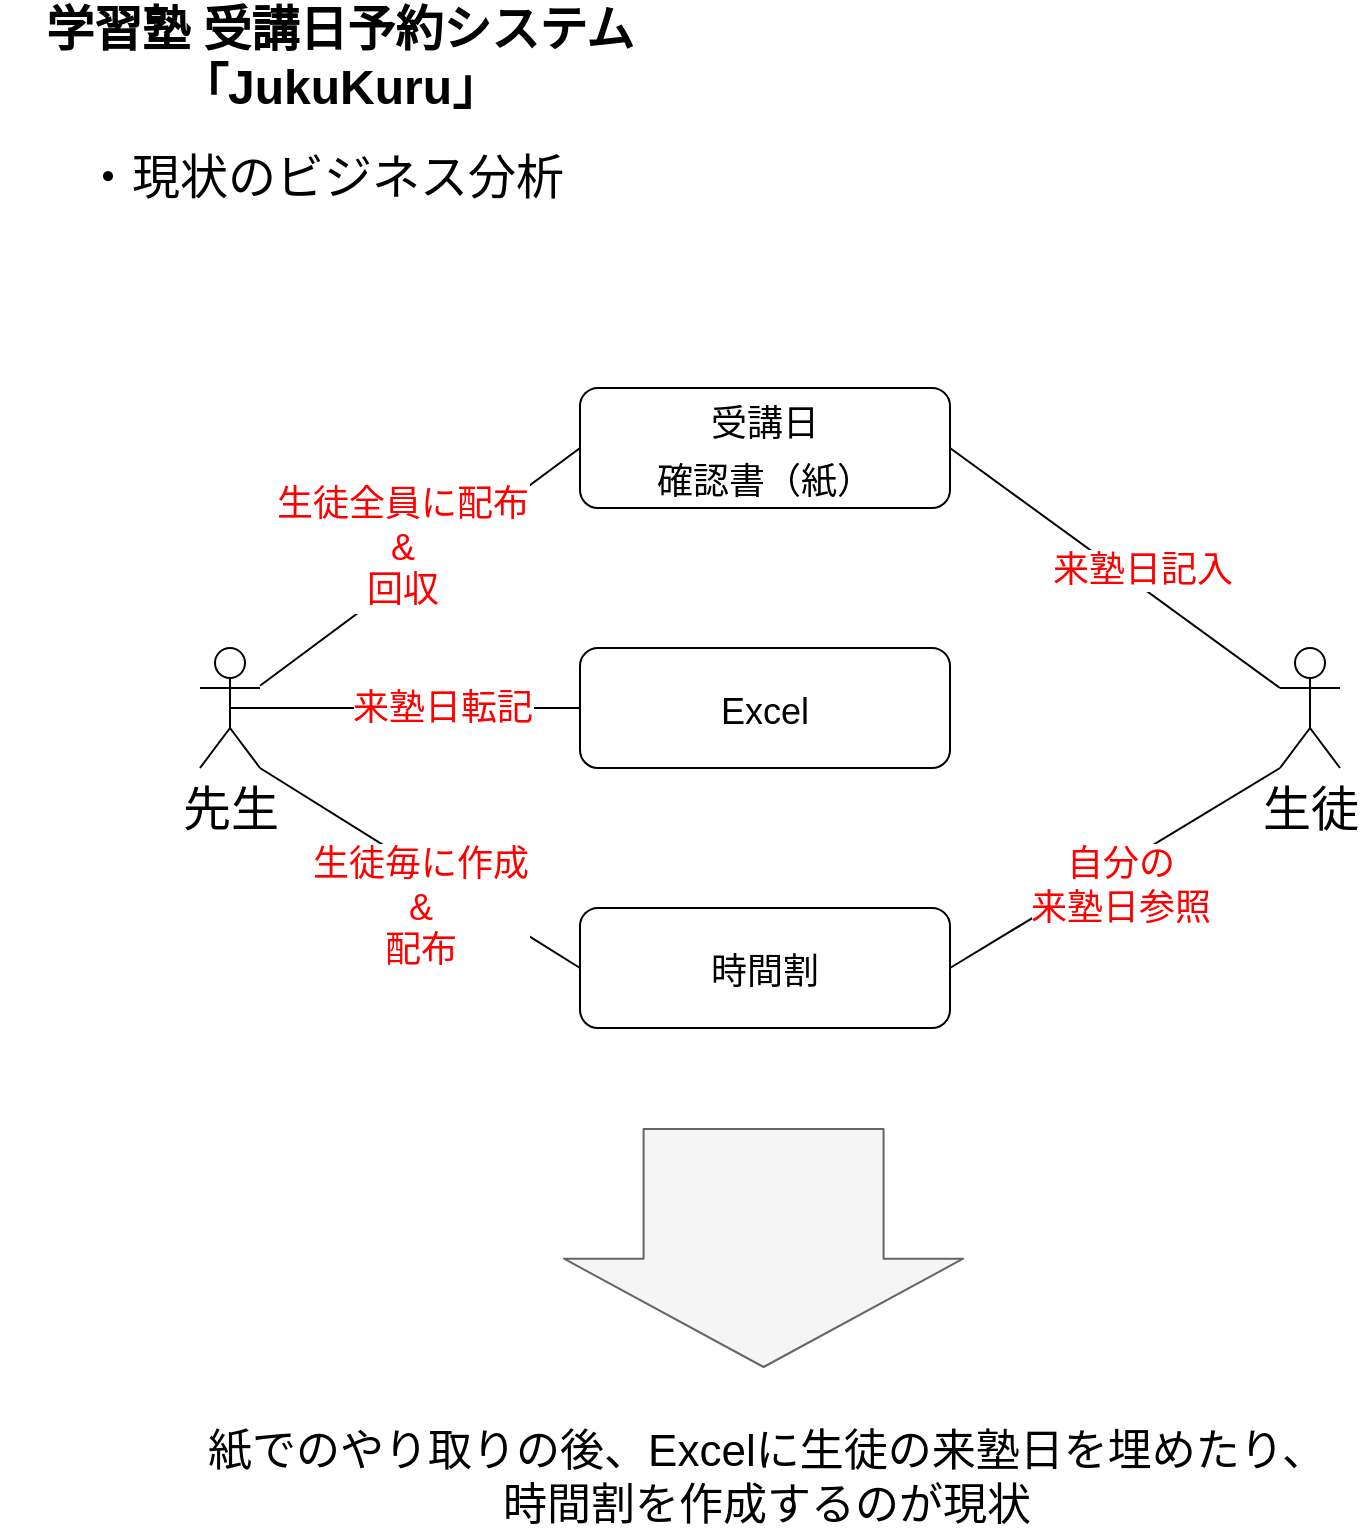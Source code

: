 <mxfile>
    <diagram id="0teowx8DP4NKZGzw4cea" name="Page-1">
        <mxGraphModel dx="1109" dy="794" grid="1" gridSize="10" guides="1" tooltips="1" connect="1" arrows="1" fold="1" page="1" pageScale="1" pageWidth="850" pageHeight="1100" math="0" shadow="0">
            <root>
                <mxCell id="0"/>
                <mxCell id="1" parent="0"/>
                <mxCell id="2" value="&lt;b&gt;&lt;font style=&quot;font-size: 24px;&quot;&gt;学習塾 受講日予約システム&lt;br&gt;「JukuKuru」&lt;/font&gt;&lt;/b&gt;" style="text;html=1;strokeColor=none;fillColor=none;align=center;verticalAlign=middle;whiteSpace=wrap;rounded=0;" vertex="1" parent="1">
                    <mxGeometry x="20" y="30" width="340" height="30" as="geometry"/>
                </mxCell>
                <mxCell id="3" value="・現状のビジネス分析" style="text;html=1;strokeColor=none;fillColor=none;align=left;verticalAlign=middle;whiteSpace=wrap;rounded=0;fontSize=24;" vertex="1" parent="1">
                    <mxGeometry x="60" y="90" width="295" height="30" as="geometry"/>
                </mxCell>
                <mxCell id="11" style="edgeStyle=none;html=1;entryX=0;entryY=0.5;entryDx=0;entryDy=0;fontSize=18;endArrow=none;endFill=0;" edge="1" parent="1" source="4" target="10">
                    <mxGeometry relative="1" as="geometry"/>
                </mxCell>
                <mxCell id="19" value="生徒全員に配布&lt;br&gt;&amp;amp;&lt;br&gt;回収" style="edgeLabel;html=1;align=center;verticalAlign=middle;resizable=0;points=[];fontSize=18;strokeColor=#FF0000;fontColor=#FF0000;" vertex="1" connectable="0" parent="11">
                    <mxGeometry x="0.277" y="5" relative="1" as="geometry">
                        <mxPoint x="-29" y="11" as="offset"/>
                    </mxGeometry>
                </mxCell>
                <mxCell id="4" value="先生" style="shape=umlActor;verticalLabelPosition=bottom;verticalAlign=top;html=1;outlineConnect=0;fontSize=24;" vertex="1" parent="1">
                    <mxGeometry x="120" y="340" width="30" height="60" as="geometry"/>
                </mxCell>
                <mxCell id="5" value="生徒" style="shape=umlActor;verticalLabelPosition=bottom;verticalAlign=top;html=1;outlineConnect=0;fontSize=24;" vertex="1" parent="1">
                    <mxGeometry x="660" y="340" width="30" height="60" as="geometry"/>
                </mxCell>
                <mxCell id="10" value="&lt;font style=&quot;font-size: 18px;&quot;&gt;受講日&lt;br&gt;確認書（紙）&lt;/font&gt;" style="rounded=1;whiteSpace=wrap;html=1;fontSize=24;" vertex="1" parent="1">
                    <mxGeometry x="310" y="210" width="185" height="60" as="geometry"/>
                </mxCell>
                <mxCell id="12" style="edgeStyle=none;html=1;entryX=1;entryY=0.5;entryDx=0;entryDy=0;fontSize=18;endArrow=none;endFill=0;exitX=0;exitY=0.333;exitDx=0;exitDy=0;exitPerimeter=0;" edge="1" parent="1" source="5" target="10">
                    <mxGeometry relative="1" as="geometry">
                        <mxPoint x="270" y="510.863" as="sourcePoint"/>
                        <mxPoint x="452" y="400" as="targetPoint"/>
                    </mxGeometry>
                </mxCell>
                <mxCell id="20" value="来塾日記入" style="edgeLabel;html=1;align=center;verticalAlign=middle;resizable=0;points=[];fontSize=18;fontColor=#FF0000;" vertex="1" connectable="0" parent="12">
                    <mxGeometry x="-0.218" y="-2" relative="1" as="geometry">
                        <mxPoint x="-6" y="-11" as="offset"/>
                    </mxGeometry>
                </mxCell>
                <mxCell id="13" value="&lt;span style=&quot;font-size: 18px;&quot;&gt;Excel&lt;/span&gt;" style="rounded=1;whiteSpace=wrap;html=1;fontSize=24;" vertex="1" parent="1">
                    <mxGeometry x="310" y="340" width="185" height="60" as="geometry"/>
                </mxCell>
                <mxCell id="15" value="&lt;span style=&quot;font-size: 18px;&quot;&gt;時間割&lt;/span&gt;" style="rounded=1;whiteSpace=wrap;html=1;fontSize=24;" vertex="1" parent="1">
                    <mxGeometry x="310" y="470" width="185" height="60" as="geometry"/>
                </mxCell>
                <mxCell id="16" style="edgeStyle=none;html=1;fontSize=18;endArrow=none;endFill=0;exitX=0.5;exitY=0.5;exitDx=0;exitDy=0;exitPerimeter=0;" edge="1" parent="1" source="4" target="13">
                    <mxGeometry relative="1" as="geometry">
                        <mxPoint x="160" y="368.857" as="sourcePoint"/>
                        <mxPoint x="320" y="250" as="targetPoint"/>
                    </mxGeometry>
                </mxCell>
                <mxCell id="21" value="来塾日転記" style="edgeLabel;html=1;align=center;verticalAlign=middle;resizable=0;points=[];fontSize=18;fontColor=#FF0000;" vertex="1" connectable="0" parent="16">
                    <mxGeometry x="0.208" y="4" relative="1" as="geometry">
                        <mxPoint y="4" as="offset"/>
                    </mxGeometry>
                </mxCell>
                <mxCell id="17" style="edgeStyle=none;html=1;fontSize=18;endArrow=none;endFill=0;exitX=1;exitY=1;exitDx=0;exitDy=0;exitPerimeter=0;entryX=0;entryY=0.5;entryDx=0;entryDy=0;" edge="1" parent="1" source="4" target="15">
                    <mxGeometry relative="1" as="geometry">
                        <mxPoint x="145" y="380" as="sourcePoint"/>
                        <mxPoint x="320" y="380" as="targetPoint"/>
                    </mxGeometry>
                </mxCell>
                <mxCell id="18" style="edgeStyle=none;html=1;fontSize=18;endArrow=none;endFill=0;exitX=1;exitY=0.5;exitDx=0;exitDy=0;entryX=0;entryY=1;entryDx=0;entryDy=0;entryPerimeter=0;" edge="1" parent="1" source="15" target="5">
                    <mxGeometry relative="1" as="geometry">
                        <mxPoint x="515" y="510" as="sourcePoint"/>
                        <mxPoint x="690" y="510" as="targetPoint"/>
                    </mxGeometry>
                </mxCell>
                <mxCell id="23" value="自分の&lt;br&gt;来塾日参照" style="edgeLabel;html=1;align=center;verticalAlign=middle;resizable=0;points=[];fontSize=18;fontColor=#FF0000;" vertex="1" connectable="0" parent="18">
                    <mxGeometry x="-0.207" y="2" relative="1" as="geometry">
                        <mxPoint x="20" as="offset"/>
                    </mxGeometry>
                </mxCell>
                <mxCell id="22" value="生徒毎に作成&lt;br&gt;&amp;amp;&lt;br&gt;配布" style="edgeLabel;html=1;align=center;verticalAlign=middle;resizable=0;points=[];fontSize=18;fontColor=#FF0000;" vertex="1" connectable="0" parent="1">
                    <mxGeometry x="230.004" y="470" as="geometry"/>
                </mxCell>
                <mxCell id="25" value="" style="shape=flexArrow;endArrow=classic;html=1;fontSize=18;fontColor=#FF0000;endWidth=78.571;endSize=17.714;width=120.0;fillColor=#f5f5f5;strokeColor=#666666;" edge="1" parent="1">
                    <mxGeometry width="50" height="50" relative="1" as="geometry">
                        <mxPoint x="401.79" y="580" as="sourcePoint"/>
                        <mxPoint x="401.79" y="700" as="targetPoint"/>
                    </mxGeometry>
                </mxCell>
                <mxCell id="26" value="紙でのやり取りの後、Excelに生徒の来塾日を埋めたり、&lt;br style=&quot;font-size: 22px;&quot;&gt;時間割を作成するのが現状" style="text;html=1;strokeColor=none;fillColor=none;align=center;verticalAlign=middle;rounded=0;fontSize=22;fontColor=#000000;" vertex="1" parent="1">
                    <mxGeometry x="137.5" y="740" width="530" height="30" as="geometry"/>
                </mxCell>
            </root>
        </mxGraphModel>
    </diagram>
</mxfile>